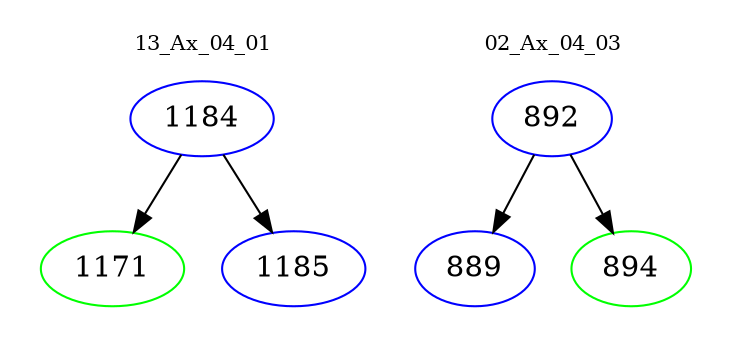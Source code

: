 digraph{
subgraph cluster_0 {
color = white
label = "13_Ax_04_01";
fontsize=10;
T0_1184 [label="1184", color="blue"]
T0_1184 -> T0_1171 [color="black"]
T0_1171 [label="1171", color="green"]
T0_1184 -> T0_1185 [color="black"]
T0_1185 [label="1185", color="blue"]
}
subgraph cluster_1 {
color = white
label = "02_Ax_04_03";
fontsize=10;
T1_892 [label="892", color="blue"]
T1_892 -> T1_889 [color="black"]
T1_889 [label="889", color="blue"]
T1_892 -> T1_894 [color="black"]
T1_894 [label="894", color="green"]
}
}
